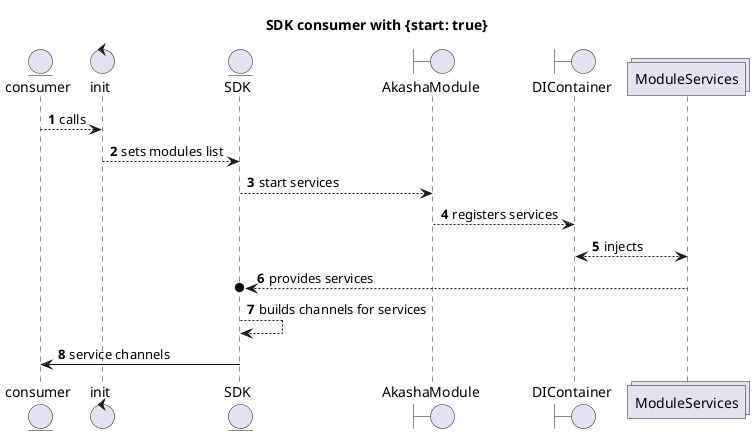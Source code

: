 @startuml
title SDK consumer with {start: true}
autonumber
entity consumer
control init
entity SDK
boundary AkashaModule
boundary DIContainer
collections ModuleServices


consumer --> init : calls
init --> SDK : sets modules list
SDK --> AkashaModule: start services
AkashaModule --> DIContainer : registers services
DIContainer <--> ModuleServices : injects
ModuleServices -->o SDK : provides services
SDK --> SDK : builds channels for services
SDK -> consumer : service channels
@enduml
